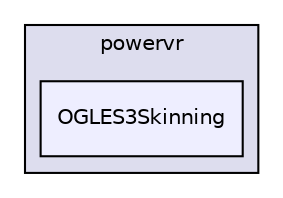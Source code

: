digraph "PVR/SDK_3.4/Examples/Intermediate/Skinning/OGLES3/Build/Android/src/com/powervr/OGLES3Skinning" {
  compound=true
  node [ fontsize="10", fontname="Helvetica"];
  edge [ labelfontsize="10", labelfontname="Helvetica"];
  subgraph clusterdir_592e4d326438d4552e69867ff7ba91d5 {
    graph [ bgcolor="#ddddee", pencolor="black", label="powervr" fontname="Helvetica", fontsize="10", URL="dir_592e4d326438d4552e69867ff7ba91d5.html"]
  dir_04cd40d7d7404618d9d121f59d1fff5b [shape=box, label="OGLES3Skinning", style="filled", fillcolor="#eeeeff", pencolor="black", URL="dir_04cd40d7d7404618d9d121f59d1fff5b.html"];
  }
}
